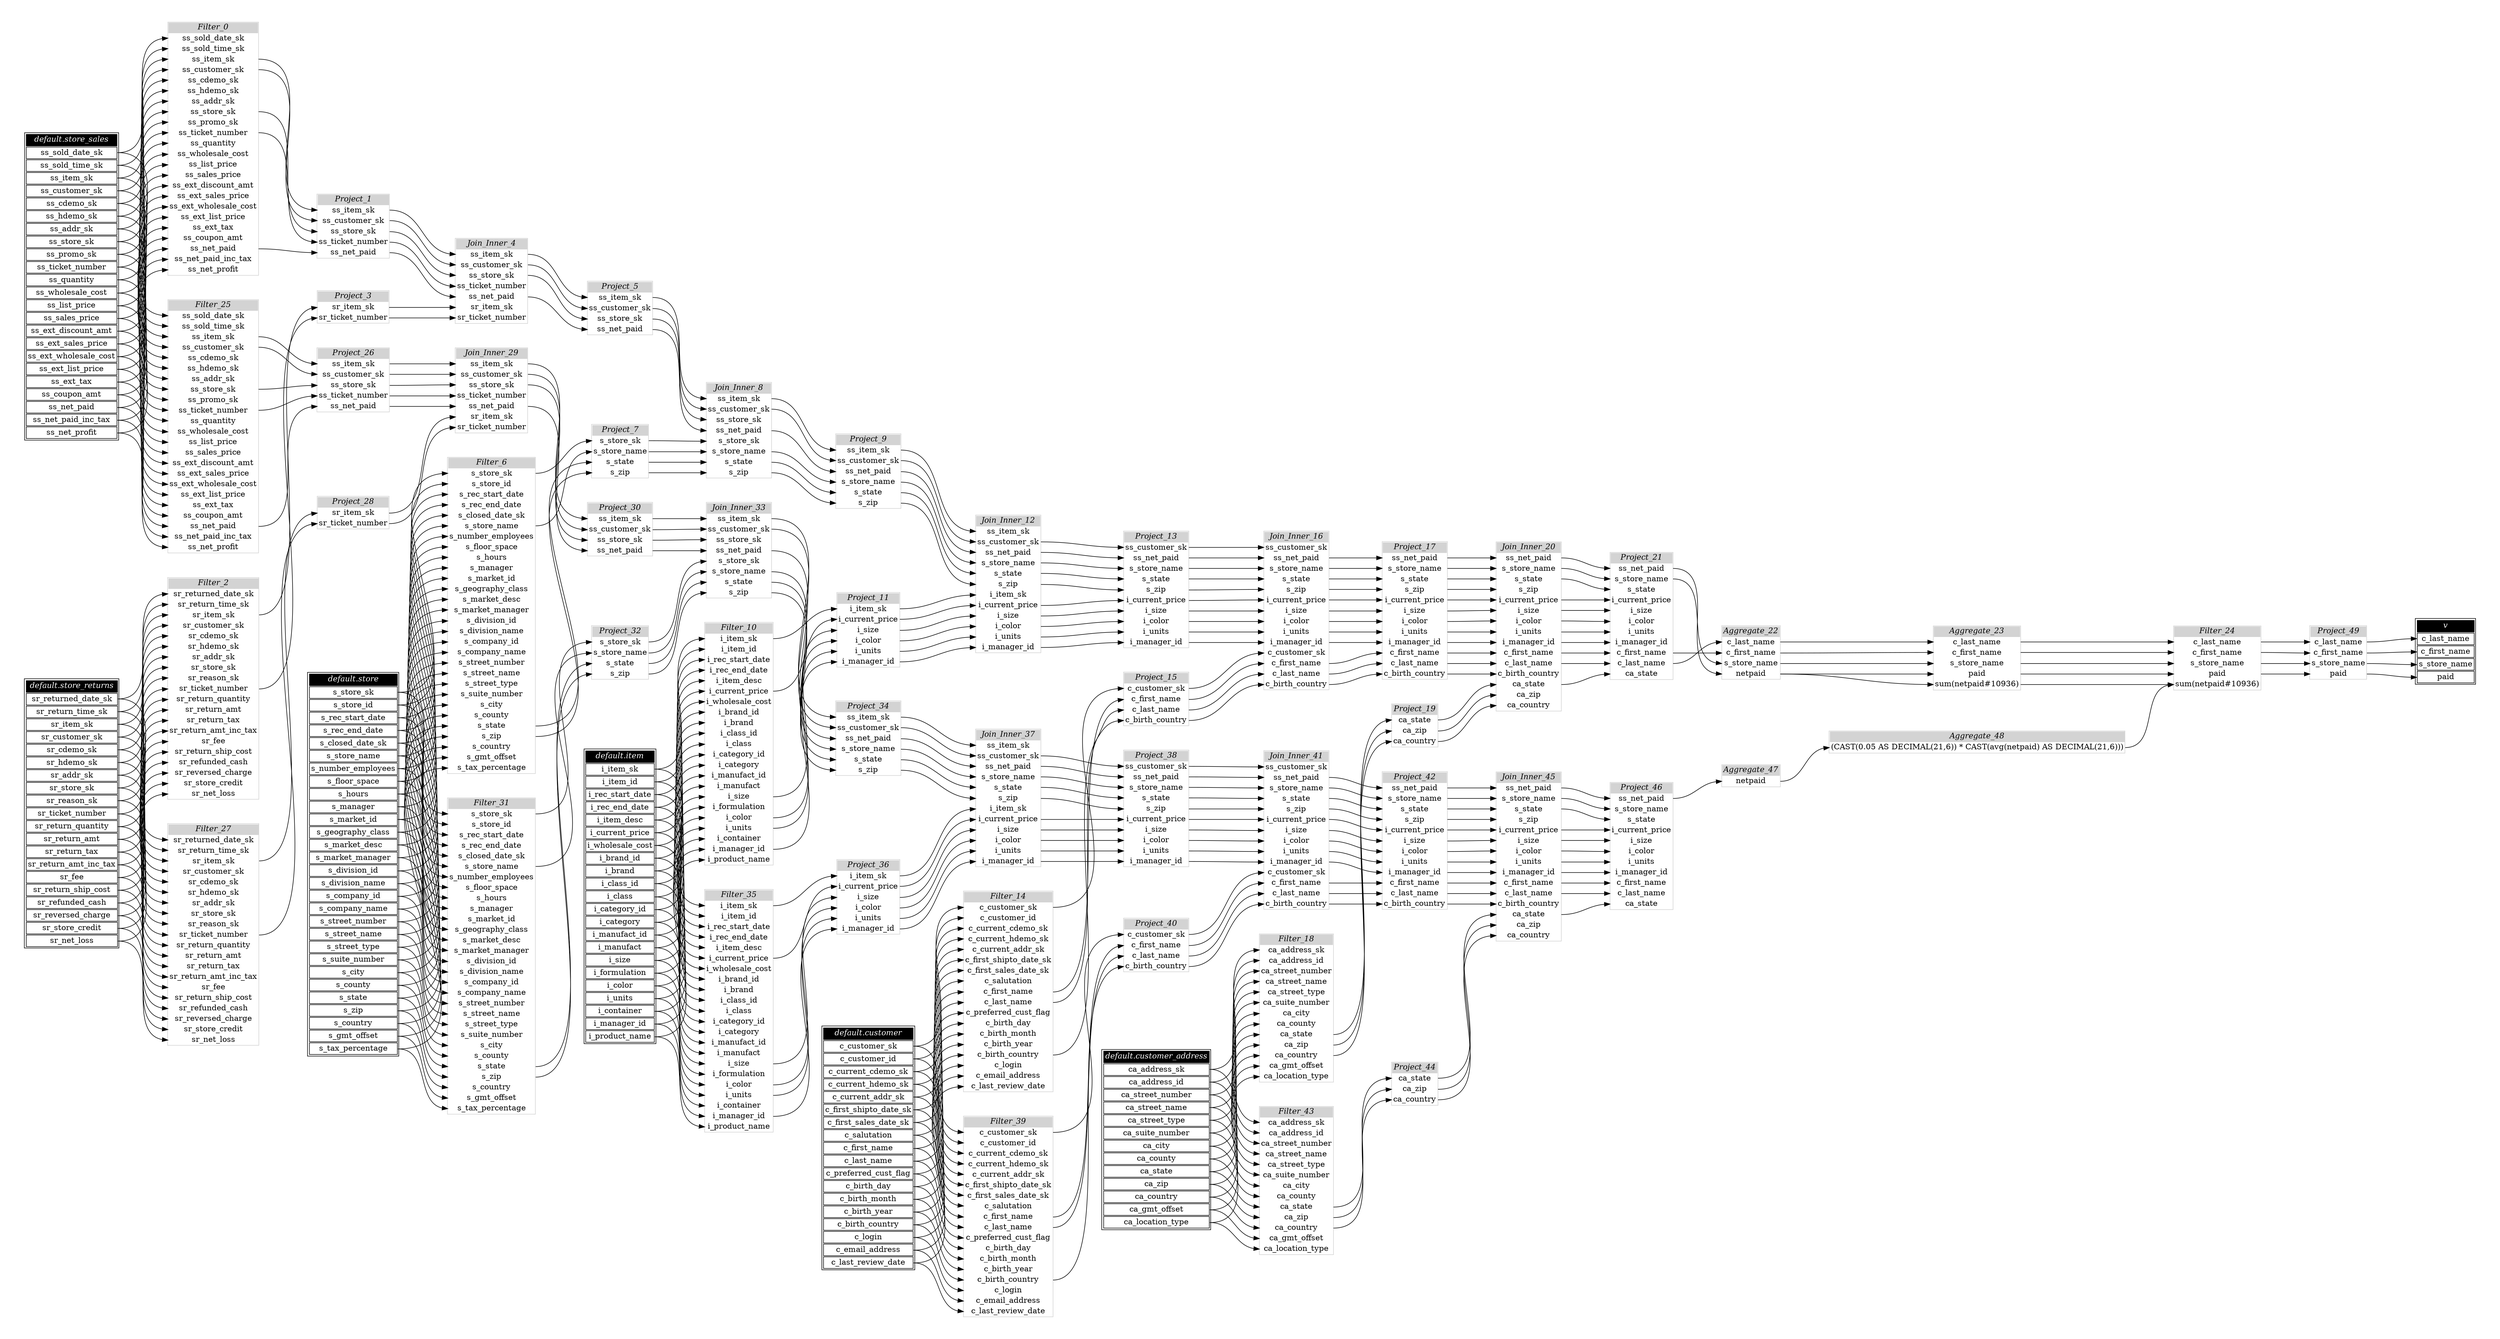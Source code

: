 // Automatically generated by TPCDSFlowTestSuite


digraph {
  graph [pad="0.5" nodesep="0.5" ranksep="1" fontname="Helvetica" rankdir=LR];
  node [shape=plaintext]

  
"Aggregate_22" [label=<
<table color="lightgray" border="1" cellborder="0" cellspacing="0">
  <tr><td bgcolor="lightgray" port="nodeName"><i>Aggregate_22</i></td></tr>
  <tr><td port="0">c_last_name</td></tr>
<tr><td port="1">c_first_name</td></tr>
<tr><td port="2">s_store_name</td></tr>
<tr><td port="3">netpaid</td></tr>
</table>>];
       

"Aggregate_23" [label=<
<table color="lightgray" border="1" cellborder="0" cellspacing="0">
  <tr><td bgcolor="lightgray" port="nodeName"><i>Aggregate_23</i></td></tr>
  <tr><td port="0">c_last_name</td></tr>
<tr><td port="1">c_first_name</td></tr>
<tr><td port="2">s_store_name</td></tr>
<tr><td port="3">paid</td></tr>
<tr><td port="4">sum(netpaid#10936)</td></tr>
</table>>];
       

"Aggregate_47" [label=<
<table color="lightgray" border="1" cellborder="0" cellspacing="0">
  <tr><td bgcolor="lightgray" port="nodeName"><i>Aggregate_47</i></td></tr>
  <tr><td port="0">netpaid</td></tr>
</table>>];
       

"Aggregate_48" [label=<
<table color="lightgray" border="1" cellborder="0" cellspacing="0">
  <tr><td bgcolor="lightgray" port="nodeName"><i>Aggregate_48</i></td></tr>
  <tr><td port="0">(CAST(0.05 AS DECIMAL(21,6)) * CAST(avg(netpaid) AS DECIMAL(21,6)))</td></tr>
</table>>];
       

"Filter_0" [label=<
<table color="lightgray" border="1" cellborder="0" cellspacing="0">
  <tr><td bgcolor="lightgray" port="nodeName"><i>Filter_0</i></td></tr>
  <tr><td port="0">ss_sold_date_sk</td></tr>
<tr><td port="1">ss_sold_time_sk</td></tr>
<tr><td port="2">ss_item_sk</td></tr>
<tr><td port="3">ss_customer_sk</td></tr>
<tr><td port="4">ss_cdemo_sk</td></tr>
<tr><td port="5">ss_hdemo_sk</td></tr>
<tr><td port="6">ss_addr_sk</td></tr>
<tr><td port="7">ss_store_sk</td></tr>
<tr><td port="8">ss_promo_sk</td></tr>
<tr><td port="9">ss_ticket_number</td></tr>
<tr><td port="10">ss_quantity</td></tr>
<tr><td port="11">ss_wholesale_cost</td></tr>
<tr><td port="12">ss_list_price</td></tr>
<tr><td port="13">ss_sales_price</td></tr>
<tr><td port="14">ss_ext_discount_amt</td></tr>
<tr><td port="15">ss_ext_sales_price</td></tr>
<tr><td port="16">ss_ext_wholesale_cost</td></tr>
<tr><td port="17">ss_ext_list_price</td></tr>
<tr><td port="18">ss_ext_tax</td></tr>
<tr><td port="19">ss_coupon_amt</td></tr>
<tr><td port="20">ss_net_paid</td></tr>
<tr><td port="21">ss_net_paid_inc_tax</td></tr>
<tr><td port="22">ss_net_profit</td></tr>
</table>>];
       

"Filter_10" [label=<
<table color="lightgray" border="1" cellborder="0" cellspacing="0">
  <tr><td bgcolor="lightgray" port="nodeName"><i>Filter_10</i></td></tr>
  <tr><td port="0">i_item_sk</td></tr>
<tr><td port="1">i_item_id</td></tr>
<tr><td port="2">i_rec_start_date</td></tr>
<tr><td port="3">i_rec_end_date</td></tr>
<tr><td port="4">i_item_desc</td></tr>
<tr><td port="5">i_current_price</td></tr>
<tr><td port="6">i_wholesale_cost</td></tr>
<tr><td port="7">i_brand_id</td></tr>
<tr><td port="8">i_brand</td></tr>
<tr><td port="9">i_class_id</td></tr>
<tr><td port="10">i_class</td></tr>
<tr><td port="11">i_category_id</td></tr>
<tr><td port="12">i_category</td></tr>
<tr><td port="13">i_manufact_id</td></tr>
<tr><td port="14">i_manufact</td></tr>
<tr><td port="15">i_size</td></tr>
<tr><td port="16">i_formulation</td></tr>
<tr><td port="17">i_color</td></tr>
<tr><td port="18">i_units</td></tr>
<tr><td port="19">i_container</td></tr>
<tr><td port="20">i_manager_id</td></tr>
<tr><td port="21">i_product_name</td></tr>
</table>>];
       

"Filter_14" [label=<
<table color="lightgray" border="1" cellborder="0" cellspacing="0">
  <tr><td bgcolor="lightgray" port="nodeName"><i>Filter_14</i></td></tr>
  <tr><td port="0">c_customer_sk</td></tr>
<tr><td port="1">c_customer_id</td></tr>
<tr><td port="2">c_current_cdemo_sk</td></tr>
<tr><td port="3">c_current_hdemo_sk</td></tr>
<tr><td port="4">c_current_addr_sk</td></tr>
<tr><td port="5">c_first_shipto_date_sk</td></tr>
<tr><td port="6">c_first_sales_date_sk</td></tr>
<tr><td port="7">c_salutation</td></tr>
<tr><td port="8">c_first_name</td></tr>
<tr><td port="9">c_last_name</td></tr>
<tr><td port="10">c_preferred_cust_flag</td></tr>
<tr><td port="11">c_birth_day</td></tr>
<tr><td port="12">c_birth_month</td></tr>
<tr><td port="13">c_birth_year</td></tr>
<tr><td port="14">c_birth_country</td></tr>
<tr><td port="15">c_login</td></tr>
<tr><td port="16">c_email_address</td></tr>
<tr><td port="17">c_last_review_date</td></tr>
</table>>];
       

"Filter_18" [label=<
<table color="lightgray" border="1" cellborder="0" cellspacing="0">
  <tr><td bgcolor="lightgray" port="nodeName"><i>Filter_18</i></td></tr>
  <tr><td port="0">ca_address_sk</td></tr>
<tr><td port="1">ca_address_id</td></tr>
<tr><td port="2">ca_street_number</td></tr>
<tr><td port="3">ca_street_name</td></tr>
<tr><td port="4">ca_street_type</td></tr>
<tr><td port="5">ca_suite_number</td></tr>
<tr><td port="6">ca_city</td></tr>
<tr><td port="7">ca_county</td></tr>
<tr><td port="8">ca_state</td></tr>
<tr><td port="9">ca_zip</td></tr>
<tr><td port="10">ca_country</td></tr>
<tr><td port="11">ca_gmt_offset</td></tr>
<tr><td port="12">ca_location_type</td></tr>
</table>>];
       

"Filter_2" [label=<
<table color="lightgray" border="1" cellborder="0" cellspacing="0">
  <tr><td bgcolor="lightgray" port="nodeName"><i>Filter_2</i></td></tr>
  <tr><td port="0">sr_returned_date_sk</td></tr>
<tr><td port="1">sr_return_time_sk</td></tr>
<tr><td port="2">sr_item_sk</td></tr>
<tr><td port="3">sr_customer_sk</td></tr>
<tr><td port="4">sr_cdemo_sk</td></tr>
<tr><td port="5">sr_hdemo_sk</td></tr>
<tr><td port="6">sr_addr_sk</td></tr>
<tr><td port="7">sr_store_sk</td></tr>
<tr><td port="8">sr_reason_sk</td></tr>
<tr><td port="9">sr_ticket_number</td></tr>
<tr><td port="10">sr_return_quantity</td></tr>
<tr><td port="11">sr_return_amt</td></tr>
<tr><td port="12">sr_return_tax</td></tr>
<tr><td port="13">sr_return_amt_inc_tax</td></tr>
<tr><td port="14">sr_fee</td></tr>
<tr><td port="15">sr_return_ship_cost</td></tr>
<tr><td port="16">sr_refunded_cash</td></tr>
<tr><td port="17">sr_reversed_charge</td></tr>
<tr><td port="18">sr_store_credit</td></tr>
<tr><td port="19">sr_net_loss</td></tr>
</table>>];
       

"Filter_24" [label=<
<table color="lightgray" border="1" cellborder="0" cellspacing="0">
  <tr><td bgcolor="lightgray" port="nodeName"><i>Filter_24</i></td></tr>
  <tr><td port="0">c_last_name</td></tr>
<tr><td port="1">c_first_name</td></tr>
<tr><td port="2">s_store_name</td></tr>
<tr><td port="3">paid</td></tr>
<tr><td port="4">sum(netpaid#10936)</td></tr>
</table>>];
       

"Filter_25" [label=<
<table color="lightgray" border="1" cellborder="0" cellspacing="0">
  <tr><td bgcolor="lightgray" port="nodeName"><i>Filter_25</i></td></tr>
  <tr><td port="0">ss_sold_date_sk</td></tr>
<tr><td port="1">ss_sold_time_sk</td></tr>
<tr><td port="2">ss_item_sk</td></tr>
<tr><td port="3">ss_customer_sk</td></tr>
<tr><td port="4">ss_cdemo_sk</td></tr>
<tr><td port="5">ss_hdemo_sk</td></tr>
<tr><td port="6">ss_addr_sk</td></tr>
<tr><td port="7">ss_store_sk</td></tr>
<tr><td port="8">ss_promo_sk</td></tr>
<tr><td port="9">ss_ticket_number</td></tr>
<tr><td port="10">ss_quantity</td></tr>
<tr><td port="11">ss_wholesale_cost</td></tr>
<tr><td port="12">ss_list_price</td></tr>
<tr><td port="13">ss_sales_price</td></tr>
<tr><td port="14">ss_ext_discount_amt</td></tr>
<tr><td port="15">ss_ext_sales_price</td></tr>
<tr><td port="16">ss_ext_wholesale_cost</td></tr>
<tr><td port="17">ss_ext_list_price</td></tr>
<tr><td port="18">ss_ext_tax</td></tr>
<tr><td port="19">ss_coupon_amt</td></tr>
<tr><td port="20">ss_net_paid</td></tr>
<tr><td port="21">ss_net_paid_inc_tax</td></tr>
<tr><td port="22">ss_net_profit</td></tr>
</table>>];
       

"Filter_27" [label=<
<table color="lightgray" border="1" cellborder="0" cellspacing="0">
  <tr><td bgcolor="lightgray" port="nodeName"><i>Filter_27</i></td></tr>
  <tr><td port="0">sr_returned_date_sk</td></tr>
<tr><td port="1">sr_return_time_sk</td></tr>
<tr><td port="2">sr_item_sk</td></tr>
<tr><td port="3">sr_customer_sk</td></tr>
<tr><td port="4">sr_cdemo_sk</td></tr>
<tr><td port="5">sr_hdemo_sk</td></tr>
<tr><td port="6">sr_addr_sk</td></tr>
<tr><td port="7">sr_store_sk</td></tr>
<tr><td port="8">sr_reason_sk</td></tr>
<tr><td port="9">sr_ticket_number</td></tr>
<tr><td port="10">sr_return_quantity</td></tr>
<tr><td port="11">sr_return_amt</td></tr>
<tr><td port="12">sr_return_tax</td></tr>
<tr><td port="13">sr_return_amt_inc_tax</td></tr>
<tr><td port="14">sr_fee</td></tr>
<tr><td port="15">sr_return_ship_cost</td></tr>
<tr><td port="16">sr_refunded_cash</td></tr>
<tr><td port="17">sr_reversed_charge</td></tr>
<tr><td port="18">sr_store_credit</td></tr>
<tr><td port="19">sr_net_loss</td></tr>
</table>>];
       

"Filter_31" [label=<
<table color="lightgray" border="1" cellborder="0" cellspacing="0">
  <tr><td bgcolor="lightgray" port="nodeName"><i>Filter_31</i></td></tr>
  <tr><td port="0">s_store_sk</td></tr>
<tr><td port="1">s_store_id</td></tr>
<tr><td port="2">s_rec_start_date</td></tr>
<tr><td port="3">s_rec_end_date</td></tr>
<tr><td port="4">s_closed_date_sk</td></tr>
<tr><td port="5">s_store_name</td></tr>
<tr><td port="6">s_number_employees</td></tr>
<tr><td port="7">s_floor_space</td></tr>
<tr><td port="8">s_hours</td></tr>
<tr><td port="9">s_manager</td></tr>
<tr><td port="10">s_market_id</td></tr>
<tr><td port="11">s_geography_class</td></tr>
<tr><td port="12">s_market_desc</td></tr>
<tr><td port="13">s_market_manager</td></tr>
<tr><td port="14">s_division_id</td></tr>
<tr><td port="15">s_division_name</td></tr>
<tr><td port="16">s_company_id</td></tr>
<tr><td port="17">s_company_name</td></tr>
<tr><td port="18">s_street_number</td></tr>
<tr><td port="19">s_street_name</td></tr>
<tr><td port="20">s_street_type</td></tr>
<tr><td port="21">s_suite_number</td></tr>
<tr><td port="22">s_city</td></tr>
<tr><td port="23">s_county</td></tr>
<tr><td port="24">s_state</td></tr>
<tr><td port="25">s_zip</td></tr>
<tr><td port="26">s_country</td></tr>
<tr><td port="27">s_gmt_offset</td></tr>
<tr><td port="28">s_tax_percentage</td></tr>
</table>>];
       

"Filter_35" [label=<
<table color="lightgray" border="1" cellborder="0" cellspacing="0">
  <tr><td bgcolor="lightgray" port="nodeName"><i>Filter_35</i></td></tr>
  <tr><td port="0">i_item_sk</td></tr>
<tr><td port="1">i_item_id</td></tr>
<tr><td port="2">i_rec_start_date</td></tr>
<tr><td port="3">i_rec_end_date</td></tr>
<tr><td port="4">i_item_desc</td></tr>
<tr><td port="5">i_current_price</td></tr>
<tr><td port="6">i_wholesale_cost</td></tr>
<tr><td port="7">i_brand_id</td></tr>
<tr><td port="8">i_brand</td></tr>
<tr><td port="9">i_class_id</td></tr>
<tr><td port="10">i_class</td></tr>
<tr><td port="11">i_category_id</td></tr>
<tr><td port="12">i_category</td></tr>
<tr><td port="13">i_manufact_id</td></tr>
<tr><td port="14">i_manufact</td></tr>
<tr><td port="15">i_size</td></tr>
<tr><td port="16">i_formulation</td></tr>
<tr><td port="17">i_color</td></tr>
<tr><td port="18">i_units</td></tr>
<tr><td port="19">i_container</td></tr>
<tr><td port="20">i_manager_id</td></tr>
<tr><td port="21">i_product_name</td></tr>
</table>>];
       

"Filter_39" [label=<
<table color="lightgray" border="1" cellborder="0" cellspacing="0">
  <tr><td bgcolor="lightgray" port="nodeName"><i>Filter_39</i></td></tr>
  <tr><td port="0">c_customer_sk</td></tr>
<tr><td port="1">c_customer_id</td></tr>
<tr><td port="2">c_current_cdemo_sk</td></tr>
<tr><td port="3">c_current_hdemo_sk</td></tr>
<tr><td port="4">c_current_addr_sk</td></tr>
<tr><td port="5">c_first_shipto_date_sk</td></tr>
<tr><td port="6">c_first_sales_date_sk</td></tr>
<tr><td port="7">c_salutation</td></tr>
<tr><td port="8">c_first_name</td></tr>
<tr><td port="9">c_last_name</td></tr>
<tr><td port="10">c_preferred_cust_flag</td></tr>
<tr><td port="11">c_birth_day</td></tr>
<tr><td port="12">c_birth_month</td></tr>
<tr><td port="13">c_birth_year</td></tr>
<tr><td port="14">c_birth_country</td></tr>
<tr><td port="15">c_login</td></tr>
<tr><td port="16">c_email_address</td></tr>
<tr><td port="17">c_last_review_date</td></tr>
</table>>];
       

"Filter_43" [label=<
<table color="lightgray" border="1" cellborder="0" cellspacing="0">
  <tr><td bgcolor="lightgray" port="nodeName"><i>Filter_43</i></td></tr>
  <tr><td port="0">ca_address_sk</td></tr>
<tr><td port="1">ca_address_id</td></tr>
<tr><td port="2">ca_street_number</td></tr>
<tr><td port="3">ca_street_name</td></tr>
<tr><td port="4">ca_street_type</td></tr>
<tr><td port="5">ca_suite_number</td></tr>
<tr><td port="6">ca_city</td></tr>
<tr><td port="7">ca_county</td></tr>
<tr><td port="8">ca_state</td></tr>
<tr><td port="9">ca_zip</td></tr>
<tr><td port="10">ca_country</td></tr>
<tr><td port="11">ca_gmt_offset</td></tr>
<tr><td port="12">ca_location_type</td></tr>
</table>>];
       

"Filter_6" [label=<
<table color="lightgray" border="1" cellborder="0" cellspacing="0">
  <tr><td bgcolor="lightgray" port="nodeName"><i>Filter_6</i></td></tr>
  <tr><td port="0">s_store_sk</td></tr>
<tr><td port="1">s_store_id</td></tr>
<tr><td port="2">s_rec_start_date</td></tr>
<tr><td port="3">s_rec_end_date</td></tr>
<tr><td port="4">s_closed_date_sk</td></tr>
<tr><td port="5">s_store_name</td></tr>
<tr><td port="6">s_number_employees</td></tr>
<tr><td port="7">s_floor_space</td></tr>
<tr><td port="8">s_hours</td></tr>
<tr><td port="9">s_manager</td></tr>
<tr><td port="10">s_market_id</td></tr>
<tr><td port="11">s_geography_class</td></tr>
<tr><td port="12">s_market_desc</td></tr>
<tr><td port="13">s_market_manager</td></tr>
<tr><td port="14">s_division_id</td></tr>
<tr><td port="15">s_division_name</td></tr>
<tr><td port="16">s_company_id</td></tr>
<tr><td port="17">s_company_name</td></tr>
<tr><td port="18">s_street_number</td></tr>
<tr><td port="19">s_street_name</td></tr>
<tr><td port="20">s_street_type</td></tr>
<tr><td port="21">s_suite_number</td></tr>
<tr><td port="22">s_city</td></tr>
<tr><td port="23">s_county</td></tr>
<tr><td port="24">s_state</td></tr>
<tr><td port="25">s_zip</td></tr>
<tr><td port="26">s_country</td></tr>
<tr><td port="27">s_gmt_offset</td></tr>
<tr><td port="28">s_tax_percentage</td></tr>
</table>>];
       

"Join_Inner_12" [label=<
<table color="lightgray" border="1" cellborder="0" cellspacing="0">
  <tr><td bgcolor="lightgray" port="nodeName"><i>Join_Inner_12</i></td></tr>
  <tr><td port="0">ss_item_sk</td></tr>
<tr><td port="1">ss_customer_sk</td></tr>
<tr><td port="2">ss_net_paid</td></tr>
<tr><td port="3">s_store_name</td></tr>
<tr><td port="4">s_state</td></tr>
<tr><td port="5">s_zip</td></tr>
<tr><td port="6">i_item_sk</td></tr>
<tr><td port="7">i_current_price</td></tr>
<tr><td port="8">i_size</td></tr>
<tr><td port="9">i_color</td></tr>
<tr><td port="10">i_units</td></tr>
<tr><td port="11">i_manager_id</td></tr>
</table>>];
       

"Join_Inner_16" [label=<
<table color="lightgray" border="1" cellborder="0" cellspacing="0">
  <tr><td bgcolor="lightgray" port="nodeName"><i>Join_Inner_16</i></td></tr>
  <tr><td port="0">ss_customer_sk</td></tr>
<tr><td port="1">ss_net_paid</td></tr>
<tr><td port="2">s_store_name</td></tr>
<tr><td port="3">s_state</td></tr>
<tr><td port="4">s_zip</td></tr>
<tr><td port="5">i_current_price</td></tr>
<tr><td port="6">i_size</td></tr>
<tr><td port="7">i_color</td></tr>
<tr><td port="8">i_units</td></tr>
<tr><td port="9">i_manager_id</td></tr>
<tr><td port="10">c_customer_sk</td></tr>
<tr><td port="11">c_first_name</td></tr>
<tr><td port="12">c_last_name</td></tr>
<tr><td port="13">c_birth_country</td></tr>
</table>>];
       

"Join_Inner_20" [label=<
<table color="lightgray" border="1" cellborder="0" cellspacing="0">
  <tr><td bgcolor="lightgray" port="nodeName"><i>Join_Inner_20</i></td></tr>
  <tr><td port="0">ss_net_paid</td></tr>
<tr><td port="1">s_store_name</td></tr>
<tr><td port="2">s_state</td></tr>
<tr><td port="3">s_zip</td></tr>
<tr><td port="4">i_current_price</td></tr>
<tr><td port="5">i_size</td></tr>
<tr><td port="6">i_color</td></tr>
<tr><td port="7">i_units</td></tr>
<tr><td port="8">i_manager_id</td></tr>
<tr><td port="9">c_first_name</td></tr>
<tr><td port="10">c_last_name</td></tr>
<tr><td port="11">c_birth_country</td></tr>
<tr><td port="12">ca_state</td></tr>
<tr><td port="13">ca_zip</td></tr>
<tr><td port="14">ca_country</td></tr>
</table>>];
       

"Join_Inner_29" [label=<
<table color="lightgray" border="1" cellborder="0" cellspacing="0">
  <tr><td bgcolor="lightgray" port="nodeName"><i>Join_Inner_29</i></td></tr>
  <tr><td port="0">ss_item_sk</td></tr>
<tr><td port="1">ss_customer_sk</td></tr>
<tr><td port="2">ss_store_sk</td></tr>
<tr><td port="3">ss_ticket_number</td></tr>
<tr><td port="4">ss_net_paid</td></tr>
<tr><td port="5">sr_item_sk</td></tr>
<tr><td port="6">sr_ticket_number</td></tr>
</table>>];
       

"Join_Inner_33" [label=<
<table color="lightgray" border="1" cellborder="0" cellspacing="0">
  <tr><td bgcolor="lightgray" port="nodeName"><i>Join_Inner_33</i></td></tr>
  <tr><td port="0">ss_item_sk</td></tr>
<tr><td port="1">ss_customer_sk</td></tr>
<tr><td port="2">ss_store_sk</td></tr>
<tr><td port="3">ss_net_paid</td></tr>
<tr><td port="4">s_store_sk</td></tr>
<tr><td port="5">s_store_name</td></tr>
<tr><td port="6">s_state</td></tr>
<tr><td port="7">s_zip</td></tr>
</table>>];
       

"Join_Inner_37" [label=<
<table color="lightgray" border="1" cellborder="0" cellspacing="0">
  <tr><td bgcolor="lightgray" port="nodeName"><i>Join_Inner_37</i></td></tr>
  <tr><td port="0">ss_item_sk</td></tr>
<tr><td port="1">ss_customer_sk</td></tr>
<tr><td port="2">ss_net_paid</td></tr>
<tr><td port="3">s_store_name</td></tr>
<tr><td port="4">s_state</td></tr>
<tr><td port="5">s_zip</td></tr>
<tr><td port="6">i_item_sk</td></tr>
<tr><td port="7">i_current_price</td></tr>
<tr><td port="8">i_size</td></tr>
<tr><td port="9">i_color</td></tr>
<tr><td port="10">i_units</td></tr>
<tr><td port="11">i_manager_id</td></tr>
</table>>];
       

"Join_Inner_4" [label=<
<table color="lightgray" border="1" cellborder="0" cellspacing="0">
  <tr><td bgcolor="lightgray" port="nodeName"><i>Join_Inner_4</i></td></tr>
  <tr><td port="0">ss_item_sk</td></tr>
<tr><td port="1">ss_customer_sk</td></tr>
<tr><td port="2">ss_store_sk</td></tr>
<tr><td port="3">ss_ticket_number</td></tr>
<tr><td port="4">ss_net_paid</td></tr>
<tr><td port="5">sr_item_sk</td></tr>
<tr><td port="6">sr_ticket_number</td></tr>
</table>>];
       

"Join_Inner_41" [label=<
<table color="lightgray" border="1" cellborder="0" cellspacing="0">
  <tr><td bgcolor="lightgray" port="nodeName"><i>Join_Inner_41</i></td></tr>
  <tr><td port="0">ss_customer_sk</td></tr>
<tr><td port="1">ss_net_paid</td></tr>
<tr><td port="2">s_store_name</td></tr>
<tr><td port="3">s_state</td></tr>
<tr><td port="4">s_zip</td></tr>
<tr><td port="5">i_current_price</td></tr>
<tr><td port="6">i_size</td></tr>
<tr><td port="7">i_color</td></tr>
<tr><td port="8">i_units</td></tr>
<tr><td port="9">i_manager_id</td></tr>
<tr><td port="10">c_customer_sk</td></tr>
<tr><td port="11">c_first_name</td></tr>
<tr><td port="12">c_last_name</td></tr>
<tr><td port="13">c_birth_country</td></tr>
</table>>];
       

"Join_Inner_45" [label=<
<table color="lightgray" border="1" cellborder="0" cellspacing="0">
  <tr><td bgcolor="lightgray" port="nodeName"><i>Join_Inner_45</i></td></tr>
  <tr><td port="0">ss_net_paid</td></tr>
<tr><td port="1">s_store_name</td></tr>
<tr><td port="2">s_state</td></tr>
<tr><td port="3">s_zip</td></tr>
<tr><td port="4">i_current_price</td></tr>
<tr><td port="5">i_size</td></tr>
<tr><td port="6">i_color</td></tr>
<tr><td port="7">i_units</td></tr>
<tr><td port="8">i_manager_id</td></tr>
<tr><td port="9">c_first_name</td></tr>
<tr><td port="10">c_last_name</td></tr>
<tr><td port="11">c_birth_country</td></tr>
<tr><td port="12">ca_state</td></tr>
<tr><td port="13">ca_zip</td></tr>
<tr><td port="14">ca_country</td></tr>
</table>>];
       

"Join_Inner_8" [label=<
<table color="lightgray" border="1" cellborder="0" cellspacing="0">
  <tr><td bgcolor="lightgray" port="nodeName"><i>Join_Inner_8</i></td></tr>
  <tr><td port="0">ss_item_sk</td></tr>
<tr><td port="1">ss_customer_sk</td></tr>
<tr><td port="2">ss_store_sk</td></tr>
<tr><td port="3">ss_net_paid</td></tr>
<tr><td port="4">s_store_sk</td></tr>
<tr><td port="5">s_store_name</td></tr>
<tr><td port="6">s_state</td></tr>
<tr><td port="7">s_zip</td></tr>
</table>>];
       

"Project_1" [label=<
<table color="lightgray" border="1" cellborder="0" cellspacing="0">
  <tr><td bgcolor="lightgray" port="nodeName"><i>Project_1</i></td></tr>
  <tr><td port="0">ss_item_sk</td></tr>
<tr><td port="1">ss_customer_sk</td></tr>
<tr><td port="2">ss_store_sk</td></tr>
<tr><td port="3">ss_ticket_number</td></tr>
<tr><td port="4">ss_net_paid</td></tr>
</table>>];
       

"Project_11" [label=<
<table color="lightgray" border="1" cellborder="0" cellspacing="0">
  <tr><td bgcolor="lightgray" port="nodeName"><i>Project_11</i></td></tr>
  <tr><td port="0">i_item_sk</td></tr>
<tr><td port="1">i_current_price</td></tr>
<tr><td port="2">i_size</td></tr>
<tr><td port="3">i_color</td></tr>
<tr><td port="4">i_units</td></tr>
<tr><td port="5">i_manager_id</td></tr>
</table>>];
       

"Project_13" [label=<
<table color="lightgray" border="1" cellborder="0" cellspacing="0">
  <tr><td bgcolor="lightgray" port="nodeName"><i>Project_13</i></td></tr>
  <tr><td port="0">ss_customer_sk</td></tr>
<tr><td port="1">ss_net_paid</td></tr>
<tr><td port="2">s_store_name</td></tr>
<tr><td port="3">s_state</td></tr>
<tr><td port="4">s_zip</td></tr>
<tr><td port="5">i_current_price</td></tr>
<tr><td port="6">i_size</td></tr>
<tr><td port="7">i_color</td></tr>
<tr><td port="8">i_units</td></tr>
<tr><td port="9">i_manager_id</td></tr>
</table>>];
       

"Project_15" [label=<
<table color="lightgray" border="1" cellborder="0" cellspacing="0">
  <tr><td bgcolor="lightgray" port="nodeName"><i>Project_15</i></td></tr>
  <tr><td port="0">c_customer_sk</td></tr>
<tr><td port="1">c_first_name</td></tr>
<tr><td port="2">c_last_name</td></tr>
<tr><td port="3">c_birth_country</td></tr>
</table>>];
       

"Project_17" [label=<
<table color="lightgray" border="1" cellborder="0" cellspacing="0">
  <tr><td bgcolor="lightgray" port="nodeName"><i>Project_17</i></td></tr>
  <tr><td port="0">ss_net_paid</td></tr>
<tr><td port="1">s_store_name</td></tr>
<tr><td port="2">s_state</td></tr>
<tr><td port="3">s_zip</td></tr>
<tr><td port="4">i_current_price</td></tr>
<tr><td port="5">i_size</td></tr>
<tr><td port="6">i_color</td></tr>
<tr><td port="7">i_units</td></tr>
<tr><td port="8">i_manager_id</td></tr>
<tr><td port="9">c_first_name</td></tr>
<tr><td port="10">c_last_name</td></tr>
<tr><td port="11">c_birth_country</td></tr>
</table>>];
       

"Project_19" [label=<
<table color="lightgray" border="1" cellborder="0" cellspacing="0">
  <tr><td bgcolor="lightgray" port="nodeName"><i>Project_19</i></td></tr>
  <tr><td port="0">ca_state</td></tr>
<tr><td port="1">ca_zip</td></tr>
<tr><td port="2">ca_country</td></tr>
</table>>];
       

"Project_21" [label=<
<table color="lightgray" border="1" cellborder="0" cellspacing="0">
  <tr><td bgcolor="lightgray" port="nodeName"><i>Project_21</i></td></tr>
  <tr><td port="0">ss_net_paid</td></tr>
<tr><td port="1">s_store_name</td></tr>
<tr><td port="2">s_state</td></tr>
<tr><td port="3">i_current_price</td></tr>
<tr><td port="4">i_size</td></tr>
<tr><td port="5">i_color</td></tr>
<tr><td port="6">i_units</td></tr>
<tr><td port="7">i_manager_id</td></tr>
<tr><td port="8">c_first_name</td></tr>
<tr><td port="9">c_last_name</td></tr>
<tr><td port="10">ca_state</td></tr>
</table>>];
       

"Project_26" [label=<
<table color="lightgray" border="1" cellborder="0" cellspacing="0">
  <tr><td bgcolor="lightgray" port="nodeName"><i>Project_26</i></td></tr>
  <tr><td port="0">ss_item_sk</td></tr>
<tr><td port="1">ss_customer_sk</td></tr>
<tr><td port="2">ss_store_sk</td></tr>
<tr><td port="3">ss_ticket_number</td></tr>
<tr><td port="4">ss_net_paid</td></tr>
</table>>];
       

"Project_28" [label=<
<table color="lightgray" border="1" cellborder="0" cellspacing="0">
  <tr><td bgcolor="lightgray" port="nodeName"><i>Project_28</i></td></tr>
  <tr><td port="0">sr_item_sk</td></tr>
<tr><td port="1">sr_ticket_number</td></tr>
</table>>];
       

"Project_3" [label=<
<table color="lightgray" border="1" cellborder="0" cellspacing="0">
  <tr><td bgcolor="lightgray" port="nodeName"><i>Project_3</i></td></tr>
  <tr><td port="0">sr_item_sk</td></tr>
<tr><td port="1">sr_ticket_number</td></tr>
</table>>];
       

"Project_30" [label=<
<table color="lightgray" border="1" cellborder="0" cellspacing="0">
  <tr><td bgcolor="lightgray" port="nodeName"><i>Project_30</i></td></tr>
  <tr><td port="0">ss_item_sk</td></tr>
<tr><td port="1">ss_customer_sk</td></tr>
<tr><td port="2">ss_store_sk</td></tr>
<tr><td port="3">ss_net_paid</td></tr>
</table>>];
       

"Project_32" [label=<
<table color="lightgray" border="1" cellborder="0" cellspacing="0">
  <tr><td bgcolor="lightgray" port="nodeName"><i>Project_32</i></td></tr>
  <tr><td port="0">s_store_sk</td></tr>
<tr><td port="1">s_store_name</td></tr>
<tr><td port="2">s_state</td></tr>
<tr><td port="3">s_zip</td></tr>
</table>>];
       

"Project_34" [label=<
<table color="lightgray" border="1" cellborder="0" cellspacing="0">
  <tr><td bgcolor="lightgray" port="nodeName"><i>Project_34</i></td></tr>
  <tr><td port="0">ss_item_sk</td></tr>
<tr><td port="1">ss_customer_sk</td></tr>
<tr><td port="2">ss_net_paid</td></tr>
<tr><td port="3">s_store_name</td></tr>
<tr><td port="4">s_state</td></tr>
<tr><td port="5">s_zip</td></tr>
</table>>];
       

"Project_36" [label=<
<table color="lightgray" border="1" cellborder="0" cellspacing="0">
  <tr><td bgcolor="lightgray" port="nodeName"><i>Project_36</i></td></tr>
  <tr><td port="0">i_item_sk</td></tr>
<tr><td port="1">i_current_price</td></tr>
<tr><td port="2">i_size</td></tr>
<tr><td port="3">i_color</td></tr>
<tr><td port="4">i_units</td></tr>
<tr><td port="5">i_manager_id</td></tr>
</table>>];
       

"Project_38" [label=<
<table color="lightgray" border="1" cellborder="0" cellspacing="0">
  <tr><td bgcolor="lightgray" port="nodeName"><i>Project_38</i></td></tr>
  <tr><td port="0">ss_customer_sk</td></tr>
<tr><td port="1">ss_net_paid</td></tr>
<tr><td port="2">s_store_name</td></tr>
<tr><td port="3">s_state</td></tr>
<tr><td port="4">s_zip</td></tr>
<tr><td port="5">i_current_price</td></tr>
<tr><td port="6">i_size</td></tr>
<tr><td port="7">i_color</td></tr>
<tr><td port="8">i_units</td></tr>
<tr><td port="9">i_manager_id</td></tr>
</table>>];
       

"Project_40" [label=<
<table color="lightgray" border="1" cellborder="0" cellspacing="0">
  <tr><td bgcolor="lightgray" port="nodeName"><i>Project_40</i></td></tr>
  <tr><td port="0">c_customer_sk</td></tr>
<tr><td port="1">c_first_name</td></tr>
<tr><td port="2">c_last_name</td></tr>
<tr><td port="3">c_birth_country</td></tr>
</table>>];
       

"Project_42" [label=<
<table color="lightgray" border="1" cellborder="0" cellspacing="0">
  <tr><td bgcolor="lightgray" port="nodeName"><i>Project_42</i></td></tr>
  <tr><td port="0">ss_net_paid</td></tr>
<tr><td port="1">s_store_name</td></tr>
<tr><td port="2">s_state</td></tr>
<tr><td port="3">s_zip</td></tr>
<tr><td port="4">i_current_price</td></tr>
<tr><td port="5">i_size</td></tr>
<tr><td port="6">i_color</td></tr>
<tr><td port="7">i_units</td></tr>
<tr><td port="8">i_manager_id</td></tr>
<tr><td port="9">c_first_name</td></tr>
<tr><td port="10">c_last_name</td></tr>
<tr><td port="11">c_birth_country</td></tr>
</table>>];
       

"Project_44" [label=<
<table color="lightgray" border="1" cellborder="0" cellspacing="0">
  <tr><td bgcolor="lightgray" port="nodeName"><i>Project_44</i></td></tr>
  <tr><td port="0">ca_state</td></tr>
<tr><td port="1">ca_zip</td></tr>
<tr><td port="2">ca_country</td></tr>
</table>>];
       

"Project_46" [label=<
<table color="lightgray" border="1" cellborder="0" cellspacing="0">
  <tr><td bgcolor="lightgray" port="nodeName"><i>Project_46</i></td></tr>
  <tr><td port="0">ss_net_paid</td></tr>
<tr><td port="1">s_store_name</td></tr>
<tr><td port="2">s_state</td></tr>
<tr><td port="3">i_current_price</td></tr>
<tr><td port="4">i_size</td></tr>
<tr><td port="5">i_color</td></tr>
<tr><td port="6">i_units</td></tr>
<tr><td port="7">i_manager_id</td></tr>
<tr><td port="8">c_first_name</td></tr>
<tr><td port="9">c_last_name</td></tr>
<tr><td port="10">ca_state</td></tr>
</table>>];
       

"Project_49" [label=<
<table color="lightgray" border="1" cellborder="0" cellspacing="0">
  <tr><td bgcolor="lightgray" port="nodeName"><i>Project_49</i></td></tr>
  <tr><td port="0">c_last_name</td></tr>
<tr><td port="1">c_first_name</td></tr>
<tr><td port="2">s_store_name</td></tr>
<tr><td port="3">paid</td></tr>
</table>>];
       

"Project_5" [label=<
<table color="lightgray" border="1" cellborder="0" cellspacing="0">
  <tr><td bgcolor="lightgray" port="nodeName"><i>Project_5</i></td></tr>
  <tr><td port="0">ss_item_sk</td></tr>
<tr><td port="1">ss_customer_sk</td></tr>
<tr><td port="2">ss_store_sk</td></tr>
<tr><td port="3">ss_net_paid</td></tr>
</table>>];
       

"Project_7" [label=<
<table color="lightgray" border="1" cellborder="0" cellspacing="0">
  <tr><td bgcolor="lightgray" port="nodeName"><i>Project_7</i></td></tr>
  <tr><td port="0">s_store_sk</td></tr>
<tr><td port="1">s_store_name</td></tr>
<tr><td port="2">s_state</td></tr>
<tr><td port="3">s_zip</td></tr>
</table>>];
       

"Project_9" [label=<
<table color="lightgray" border="1" cellborder="0" cellspacing="0">
  <tr><td bgcolor="lightgray" port="nodeName"><i>Project_9</i></td></tr>
  <tr><td port="0">ss_item_sk</td></tr>
<tr><td port="1">ss_customer_sk</td></tr>
<tr><td port="2">ss_net_paid</td></tr>
<tr><td port="3">s_store_name</td></tr>
<tr><td port="4">s_state</td></tr>
<tr><td port="5">s_zip</td></tr>
</table>>];
       

"default.customer" [color="black" label=<
<table>
  <tr><td bgcolor="black" port="nodeName"><i><font color="white">default.customer</font></i></td></tr>
  <tr><td port="0">c_customer_sk</td></tr>
<tr><td port="1">c_customer_id</td></tr>
<tr><td port="2">c_current_cdemo_sk</td></tr>
<tr><td port="3">c_current_hdemo_sk</td></tr>
<tr><td port="4">c_current_addr_sk</td></tr>
<tr><td port="5">c_first_shipto_date_sk</td></tr>
<tr><td port="6">c_first_sales_date_sk</td></tr>
<tr><td port="7">c_salutation</td></tr>
<tr><td port="8">c_first_name</td></tr>
<tr><td port="9">c_last_name</td></tr>
<tr><td port="10">c_preferred_cust_flag</td></tr>
<tr><td port="11">c_birth_day</td></tr>
<tr><td port="12">c_birth_month</td></tr>
<tr><td port="13">c_birth_year</td></tr>
<tr><td port="14">c_birth_country</td></tr>
<tr><td port="15">c_login</td></tr>
<tr><td port="16">c_email_address</td></tr>
<tr><td port="17">c_last_review_date</td></tr>
</table>>];
       

"default.customer_address" [color="black" label=<
<table>
  <tr><td bgcolor="black" port="nodeName"><i><font color="white">default.customer_address</font></i></td></tr>
  <tr><td port="0">ca_address_sk</td></tr>
<tr><td port="1">ca_address_id</td></tr>
<tr><td port="2">ca_street_number</td></tr>
<tr><td port="3">ca_street_name</td></tr>
<tr><td port="4">ca_street_type</td></tr>
<tr><td port="5">ca_suite_number</td></tr>
<tr><td port="6">ca_city</td></tr>
<tr><td port="7">ca_county</td></tr>
<tr><td port="8">ca_state</td></tr>
<tr><td port="9">ca_zip</td></tr>
<tr><td port="10">ca_country</td></tr>
<tr><td port="11">ca_gmt_offset</td></tr>
<tr><td port="12">ca_location_type</td></tr>
</table>>];
       

"default.item" [color="black" label=<
<table>
  <tr><td bgcolor="black" port="nodeName"><i><font color="white">default.item</font></i></td></tr>
  <tr><td port="0">i_item_sk</td></tr>
<tr><td port="1">i_item_id</td></tr>
<tr><td port="2">i_rec_start_date</td></tr>
<tr><td port="3">i_rec_end_date</td></tr>
<tr><td port="4">i_item_desc</td></tr>
<tr><td port="5">i_current_price</td></tr>
<tr><td port="6">i_wholesale_cost</td></tr>
<tr><td port="7">i_brand_id</td></tr>
<tr><td port="8">i_brand</td></tr>
<tr><td port="9">i_class_id</td></tr>
<tr><td port="10">i_class</td></tr>
<tr><td port="11">i_category_id</td></tr>
<tr><td port="12">i_category</td></tr>
<tr><td port="13">i_manufact_id</td></tr>
<tr><td port="14">i_manufact</td></tr>
<tr><td port="15">i_size</td></tr>
<tr><td port="16">i_formulation</td></tr>
<tr><td port="17">i_color</td></tr>
<tr><td port="18">i_units</td></tr>
<tr><td port="19">i_container</td></tr>
<tr><td port="20">i_manager_id</td></tr>
<tr><td port="21">i_product_name</td></tr>
</table>>];
       

"default.store" [color="black" label=<
<table>
  <tr><td bgcolor="black" port="nodeName"><i><font color="white">default.store</font></i></td></tr>
  <tr><td port="0">s_store_sk</td></tr>
<tr><td port="1">s_store_id</td></tr>
<tr><td port="2">s_rec_start_date</td></tr>
<tr><td port="3">s_rec_end_date</td></tr>
<tr><td port="4">s_closed_date_sk</td></tr>
<tr><td port="5">s_store_name</td></tr>
<tr><td port="6">s_number_employees</td></tr>
<tr><td port="7">s_floor_space</td></tr>
<tr><td port="8">s_hours</td></tr>
<tr><td port="9">s_manager</td></tr>
<tr><td port="10">s_market_id</td></tr>
<tr><td port="11">s_geography_class</td></tr>
<tr><td port="12">s_market_desc</td></tr>
<tr><td port="13">s_market_manager</td></tr>
<tr><td port="14">s_division_id</td></tr>
<tr><td port="15">s_division_name</td></tr>
<tr><td port="16">s_company_id</td></tr>
<tr><td port="17">s_company_name</td></tr>
<tr><td port="18">s_street_number</td></tr>
<tr><td port="19">s_street_name</td></tr>
<tr><td port="20">s_street_type</td></tr>
<tr><td port="21">s_suite_number</td></tr>
<tr><td port="22">s_city</td></tr>
<tr><td port="23">s_county</td></tr>
<tr><td port="24">s_state</td></tr>
<tr><td port="25">s_zip</td></tr>
<tr><td port="26">s_country</td></tr>
<tr><td port="27">s_gmt_offset</td></tr>
<tr><td port="28">s_tax_percentage</td></tr>
</table>>];
       

"default.store_returns" [color="black" label=<
<table>
  <tr><td bgcolor="black" port="nodeName"><i><font color="white">default.store_returns</font></i></td></tr>
  <tr><td port="0">sr_returned_date_sk</td></tr>
<tr><td port="1">sr_return_time_sk</td></tr>
<tr><td port="2">sr_item_sk</td></tr>
<tr><td port="3">sr_customer_sk</td></tr>
<tr><td port="4">sr_cdemo_sk</td></tr>
<tr><td port="5">sr_hdemo_sk</td></tr>
<tr><td port="6">sr_addr_sk</td></tr>
<tr><td port="7">sr_store_sk</td></tr>
<tr><td port="8">sr_reason_sk</td></tr>
<tr><td port="9">sr_ticket_number</td></tr>
<tr><td port="10">sr_return_quantity</td></tr>
<tr><td port="11">sr_return_amt</td></tr>
<tr><td port="12">sr_return_tax</td></tr>
<tr><td port="13">sr_return_amt_inc_tax</td></tr>
<tr><td port="14">sr_fee</td></tr>
<tr><td port="15">sr_return_ship_cost</td></tr>
<tr><td port="16">sr_refunded_cash</td></tr>
<tr><td port="17">sr_reversed_charge</td></tr>
<tr><td port="18">sr_store_credit</td></tr>
<tr><td port="19">sr_net_loss</td></tr>
</table>>];
       

"default.store_sales" [color="black" label=<
<table>
  <tr><td bgcolor="black" port="nodeName"><i><font color="white">default.store_sales</font></i></td></tr>
  <tr><td port="0">ss_sold_date_sk</td></tr>
<tr><td port="1">ss_sold_time_sk</td></tr>
<tr><td port="2">ss_item_sk</td></tr>
<tr><td port="3">ss_customer_sk</td></tr>
<tr><td port="4">ss_cdemo_sk</td></tr>
<tr><td port="5">ss_hdemo_sk</td></tr>
<tr><td port="6">ss_addr_sk</td></tr>
<tr><td port="7">ss_store_sk</td></tr>
<tr><td port="8">ss_promo_sk</td></tr>
<tr><td port="9">ss_ticket_number</td></tr>
<tr><td port="10">ss_quantity</td></tr>
<tr><td port="11">ss_wholesale_cost</td></tr>
<tr><td port="12">ss_list_price</td></tr>
<tr><td port="13">ss_sales_price</td></tr>
<tr><td port="14">ss_ext_discount_amt</td></tr>
<tr><td port="15">ss_ext_sales_price</td></tr>
<tr><td port="16">ss_ext_wholesale_cost</td></tr>
<tr><td port="17">ss_ext_list_price</td></tr>
<tr><td port="18">ss_ext_tax</td></tr>
<tr><td port="19">ss_coupon_amt</td></tr>
<tr><td port="20">ss_net_paid</td></tr>
<tr><td port="21">ss_net_paid_inc_tax</td></tr>
<tr><td port="22">ss_net_profit</td></tr>
</table>>];
       

"v" [color="black" label=<
<table>
  <tr><td bgcolor="black" port="nodeName"><i><font color="white">v</font></i></td></tr>
  <tr><td port="0">c_last_name</td></tr>
<tr><td port="1">c_first_name</td></tr>
<tr><td port="2">s_store_name</td></tr>
<tr><td port="3">paid</td></tr>
</table>>];
       
  "Aggregate_22":0 -> "Aggregate_23":0;
"Aggregate_22":1 -> "Aggregate_23":1;
"Aggregate_22":2 -> "Aggregate_23":2;
"Aggregate_22":3 -> "Aggregate_23":3;
"Aggregate_22":3 -> "Aggregate_23":4;
"Aggregate_23":0 -> "Filter_24":0;
"Aggregate_23":1 -> "Filter_24":1;
"Aggregate_23":2 -> "Filter_24":2;
"Aggregate_23":3 -> "Filter_24":3;
"Aggregate_23":4 -> "Filter_24":4;
"Aggregate_47":0 -> "Aggregate_48":0;
"Aggregate_48":0 -> "Filter_24":4
"Filter_0":2 -> "Project_1":0;
"Filter_0":20 -> "Project_1":4;
"Filter_0":3 -> "Project_1":1;
"Filter_0":7 -> "Project_1":2;
"Filter_0":9 -> "Project_1":3;
"Filter_10":0 -> "Project_11":0;
"Filter_10":15 -> "Project_11":2;
"Filter_10":17 -> "Project_11":3;
"Filter_10":18 -> "Project_11":4;
"Filter_10":20 -> "Project_11":5;
"Filter_10":5 -> "Project_11":1;
"Filter_14":0 -> "Project_15":0;
"Filter_14":14 -> "Project_15":3;
"Filter_14":8 -> "Project_15":1;
"Filter_14":9 -> "Project_15":2;
"Filter_18":10 -> "Project_19":2;
"Filter_18":8 -> "Project_19":0;
"Filter_18":9 -> "Project_19":1;
"Filter_2":2 -> "Project_3":0;
"Filter_2":9 -> "Project_3":1;
"Filter_24":0 -> "Project_49":0;
"Filter_24":1 -> "Project_49":1;
"Filter_24":2 -> "Project_49":2;
"Filter_24":3 -> "Project_49":3;
"Filter_25":2 -> "Project_26":0;
"Filter_25":20 -> "Project_26":4;
"Filter_25":3 -> "Project_26":1;
"Filter_25":7 -> "Project_26":2;
"Filter_25":9 -> "Project_26":3;
"Filter_27":2 -> "Project_28":0;
"Filter_27":9 -> "Project_28":1;
"Filter_31":0 -> "Project_32":0;
"Filter_31":24 -> "Project_32":2;
"Filter_31":25 -> "Project_32":3;
"Filter_31":5 -> "Project_32":1;
"Filter_35":0 -> "Project_36":0;
"Filter_35":15 -> "Project_36":2;
"Filter_35":17 -> "Project_36":3;
"Filter_35":18 -> "Project_36":4;
"Filter_35":20 -> "Project_36":5;
"Filter_35":5 -> "Project_36":1;
"Filter_39":0 -> "Project_40":0;
"Filter_39":14 -> "Project_40":3;
"Filter_39":8 -> "Project_40":1;
"Filter_39":9 -> "Project_40":2;
"Filter_43":10 -> "Project_44":2;
"Filter_43":8 -> "Project_44":0;
"Filter_43":9 -> "Project_44":1;
"Filter_6":0 -> "Project_7":0;
"Filter_6":24 -> "Project_7":2;
"Filter_6":25 -> "Project_7":3;
"Filter_6":5 -> "Project_7":1;
"Join_Inner_12":1 -> "Project_13":0;
"Join_Inner_12":10 -> "Project_13":8;
"Join_Inner_12":11 -> "Project_13":9;
"Join_Inner_12":2 -> "Project_13":1;
"Join_Inner_12":3 -> "Project_13":2;
"Join_Inner_12":4 -> "Project_13":3;
"Join_Inner_12":5 -> "Project_13":4;
"Join_Inner_12":7 -> "Project_13":5;
"Join_Inner_12":8 -> "Project_13":6;
"Join_Inner_12":9 -> "Project_13":7;
"Join_Inner_16":1 -> "Project_17":0;
"Join_Inner_16":11 -> "Project_17":9;
"Join_Inner_16":12 -> "Project_17":10;
"Join_Inner_16":13 -> "Project_17":11;
"Join_Inner_16":2 -> "Project_17":1;
"Join_Inner_16":3 -> "Project_17":2;
"Join_Inner_16":4 -> "Project_17":3;
"Join_Inner_16":5 -> "Project_17":4;
"Join_Inner_16":6 -> "Project_17":5;
"Join_Inner_16":7 -> "Project_17":6;
"Join_Inner_16":8 -> "Project_17":7;
"Join_Inner_16":9 -> "Project_17":8;
"Join_Inner_20":0 -> "Project_21":0;
"Join_Inner_20":1 -> "Project_21":1;
"Join_Inner_20":10 -> "Project_21":9;
"Join_Inner_20":12 -> "Project_21":10;
"Join_Inner_20":2 -> "Project_21":2;
"Join_Inner_20":4 -> "Project_21":3;
"Join_Inner_20":5 -> "Project_21":4;
"Join_Inner_20":6 -> "Project_21":5;
"Join_Inner_20":7 -> "Project_21":6;
"Join_Inner_20":8 -> "Project_21":7;
"Join_Inner_20":9 -> "Project_21":8;
"Join_Inner_29":0 -> "Project_30":0;
"Join_Inner_29":1 -> "Project_30":1;
"Join_Inner_29":2 -> "Project_30":2;
"Join_Inner_29":4 -> "Project_30":3;
"Join_Inner_33":0 -> "Project_34":0;
"Join_Inner_33":1 -> "Project_34":1;
"Join_Inner_33":3 -> "Project_34":2;
"Join_Inner_33":5 -> "Project_34":3;
"Join_Inner_33":6 -> "Project_34":4;
"Join_Inner_33":7 -> "Project_34":5;
"Join_Inner_37":1 -> "Project_38":0;
"Join_Inner_37":10 -> "Project_38":8;
"Join_Inner_37":11 -> "Project_38":9;
"Join_Inner_37":2 -> "Project_38":1;
"Join_Inner_37":3 -> "Project_38":2;
"Join_Inner_37":4 -> "Project_38":3;
"Join_Inner_37":5 -> "Project_38":4;
"Join_Inner_37":7 -> "Project_38":5;
"Join_Inner_37":8 -> "Project_38":6;
"Join_Inner_37":9 -> "Project_38":7;
"Join_Inner_4":0 -> "Project_5":0;
"Join_Inner_4":1 -> "Project_5":1;
"Join_Inner_4":2 -> "Project_5":2;
"Join_Inner_4":4 -> "Project_5":3;
"Join_Inner_41":1 -> "Project_42":0;
"Join_Inner_41":11 -> "Project_42":9;
"Join_Inner_41":12 -> "Project_42":10;
"Join_Inner_41":13 -> "Project_42":11;
"Join_Inner_41":2 -> "Project_42":1;
"Join_Inner_41":3 -> "Project_42":2;
"Join_Inner_41":4 -> "Project_42":3;
"Join_Inner_41":5 -> "Project_42":4;
"Join_Inner_41":6 -> "Project_42":5;
"Join_Inner_41":7 -> "Project_42":6;
"Join_Inner_41":8 -> "Project_42":7;
"Join_Inner_41":9 -> "Project_42":8;
"Join_Inner_45":0 -> "Project_46":0;
"Join_Inner_45":1 -> "Project_46":1;
"Join_Inner_45":10 -> "Project_46":9;
"Join_Inner_45":12 -> "Project_46":10;
"Join_Inner_45":2 -> "Project_46":2;
"Join_Inner_45":4 -> "Project_46":3;
"Join_Inner_45":5 -> "Project_46":4;
"Join_Inner_45":6 -> "Project_46":5;
"Join_Inner_45":7 -> "Project_46":6;
"Join_Inner_45":8 -> "Project_46":7;
"Join_Inner_45":9 -> "Project_46":8;
"Join_Inner_8":0 -> "Project_9":0;
"Join_Inner_8":1 -> "Project_9":1;
"Join_Inner_8":3 -> "Project_9":2;
"Join_Inner_8":5 -> "Project_9":3;
"Join_Inner_8":6 -> "Project_9":4;
"Join_Inner_8":7 -> "Project_9":5;
"Project_1":0 -> "Join_Inner_4":0;
"Project_1":1 -> "Join_Inner_4":1;
"Project_1":2 -> "Join_Inner_4":2;
"Project_1":3 -> "Join_Inner_4":3;
"Project_1":4 -> "Join_Inner_4":4;
"Project_11":0 -> "Join_Inner_12":6;
"Project_11":1 -> "Join_Inner_12":7;
"Project_11":2 -> "Join_Inner_12":8;
"Project_11":3 -> "Join_Inner_12":9;
"Project_11":4 -> "Join_Inner_12":10;
"Project_11":5 -> "Join_Inner_12":11;
"Project_13":0 -> "Join_Inner_16":0;
"Project_13":1 -> "Join_Inner_16":1;
"Project_13":2 -> "Join_Inner_16":2;
"Project_13":3 -> "Join_Inner_16":3;
"Project_13":4 -> "Join_Inner_16":4;
"Project_13":5 -> "Join_Inner_16":5;
"Project_13":6 -> "Join_Inner_16":6;
"Project_13":7 -> "Join_Inner_16":7;
"Project_13":8 -> "Join_Inner_16":8;
"Project_13":9 -> "Join_Inner_16":9;
"Project_15":0 -> "Join_Inner_16":10;
"Project_15":1 -> "Join_Inner_16":11;
"Project_15":2 -> "Join_Inner_16":12;
"Project_15":3 -> "Join_Inner_16":13;
"Project_17":0 -> "Join_Inner_20":0;
"Project_17":1 -> "Join_Inner_20":1;
"Project_17":10 -> "Join_Inner_20":10;
"Project_17":11 -> "Join_Inner_20":11;
"Project_17":2 -> "Join_Inner_20":2;
"Project_17":3 -> "Join_Inner_20":3;
"Project_17":4 -> "Join_Inner_20":4;
"Project_17":5 -> "Join_Inner_20":5;
"Project_17":6 -> "Join_Inner_20":6;
"Project_17":7 -> "Join_Inner_20":7;
"Project_17":8 -> "Join_Inner_20":8;
"Project_17":9 -> "Join_Inner_20":9;
"Project_19":0 -> "Join_Inner_20":12;
"Project_19":1 -> "Join_Inner_20":13;
"Project_19":2 -> "Join_Inner_20":14;
"Project_21":0 -> "Aggregate_22":3;
"Project_21":1 -> "Aggregate_22":2;
"Project_21":8 -> "Aggregate_22":1;
"Project_21":9 -> "Aggregate_22":0;
"Project_26":0 -> "Join_Inner_29":0;
"Project_26":1 -> "Join_Inner_29":1;
"Project_26":2 -> "Join_Inner_29":2;
"Project_26":3 -> "Join_Inner_29":3;
"Project_26":4 -> "Join_Inner_29":4;
"Project_28":0 -> "Join_Inner_29":5;
"Project_28":1 -> "Join_Inner_29":6;
"Project_3":0 -> "Join_Inner_4":5;
"Project_3":1 -> "Join_Inner_4":6;
"Project_30":0 -> "Join_Inner_33":0;
"Project_30":1 -> "Join_Inner_33":1;
"Project_30":2 -> "Join_Inner_33":2;
"Project_30":3 -> "Join_Inner_33":3;
"Project_32":0 -> "Join_Inner_33":4;
"Project_32":1 -> "Join_Inner_33":5;
"Project_32":2 -> "Join_Inner_33":6;
"Project_32":3 -> "Join_Inner_33":7;
"Project_34":0 -> "Join_Inner_37":0;
"Project_34":1 -> "Join_Inner_37":1;
"Project_34":2 -> "Join_Inner_37":2;
"Project_34":3 -> "Join_Inner_37":3;
"Project_34":4 -> "Join_Inner_37":4;
"Project_34":5 -> "Join_Inner_37":5;
"Project_36":0 -> "Join_Inner_37":6;
"Project_36":1 -> "Join_Inner_37":7;
"Project_36":2 -> "Join_Inner_37":8;
"Project_36":3 -> "Join_Inner_37":9;
"Project_36":4 -> "Join_Inner_37":10;
"Project_36":5 -> "Join_Inner_37":11;
"Project_38":0 -> "Join_Inner_41":0;
"Project_38":1 -> "Join_Inner_41":1;
"Project_38":2 -> "Join_Inner_41":2;
"Project_38":3 -> "Join_Inner_41":3;
"Project_38":4 -> "Join_Inner_41":4;
"Project_38":5 -> "Join_Inner_41":5;
"Project_38":6 -> "Join_Inner_41":6;
"Project_38":7 -> "Join_Inner_41":7;
"Project_38":8 -> "Join_Inner_41":8;
"Project_38":9 -> "Join_Inner_41":9;
"Project_40":0 -> "Join_Inner_41":10;
"Project_40":1 -> "Join_Inner_41":11;
"Project_40":2 -> "Join_Inner_41":12;
"Project_40":3 -> "Join_Inner_41":13;
"Project_42":0 -> "Join_Inner_45":0;
"Project_42":1 -> "Join_Inner_45":1;
"Project_42":10 -> "Join_Inner_45":10;
"Project_42":11 -> "Join_Inner_45":11;
"Project_42":2 -> "Join_Inner_45":2;
"Project_42":3 -> "Join_Inner_45":3;
"Project_42":4 -> "Join_Inner_45":4;
"Project_42":5 -> "Join_Inner_45":5;
"Project_42":6 -> "Join_Inner_45":6;
"Project_42":7 -> "Join_Inner_45":7;
"Project_42":8 -> "Join_Inner_45":8;
"Project_42":9 -> "Join_Inner_45":9;
"Project_44":0 -> "Join_Inner_45":12;
"Project_44":1 -> "Join_Inner_45":13;
"Project_44":2 -> "Join_Inner_45":14;
"Project_46":0 -> "Aggregate_47":0;
"Project_49":0 -> "v":0;
"Project_49":1 -> "v":1;
"Project_49":2 -> "v":2;
"Project_49":3 -> "v":3;
"Project_5":0 -> "Join_Inner_8":0;
"Project_5":1 -> "Join_Inner_8":1;
"Project_5":2 -> "Join_Inner_8":2;
"Project_5":3 -> "Join_Inner_8":3;
"Project_7":0 -> "Join_Inner_8":4;
"Project_7":1 -> "Join_Inner_8":5;
"Project_7":2 -> "Join_Inner_8":6;
"Project_7":3 -> "Join_Inner_8":7;
"Project_9":0 -> "Join_Inner_12":0;
"Project_9":1 -> "Join_Inner_12":1;
"Project_9":2 -> "Join_Inner_12":2;
"Project_9":3 -> "Join_Inner_12":3;
"Project_9":4 -> "Join_Inner_12":4;
"Project_9":5 -> "Join_Inner_12":5;
"default.customer":0 -> "Filter_14":0;
"default.customer":0 -> "Filter_39":0;
"default.customer":1 -> "Filter_14":1;
"default.customer":1 -> "Filter_39":1;
"default.customer":10 -> "Filter_14":10;
"default.customer":10 -> "Filter_39":10;
"default.customer":11 -> "Filter_14":11;
"default.customer":11 -> "Filter_39":11;
"default.customer":12 -> "Filter_14":12;
"default.customer":12 -> "Filter_39":12;
"default.customer":13 -> "Filter_14":13;
"default.customer":13 -> "Filter_39":13;
"default.customer":14 -> "Filter_14":14;
"default.customer":14 -> "Filter_39":14;
"default.customer":15 -> "Filter_14":15;
"default.customer":15 -> "Filter_39":15;
"default.customer":16 -> "Filter_14":16;
"default.customer":16 -> "Filter_39":16;
"default.customer":17 -> "Filter_14":17;
"default.customer":17 -> "Filter_39":17;
"default.customer":2 -> "Filter_14":2;
"default.customer":2 -> "Filter_39":2;
"default.customer":3 -> "Filter_14":3;
"default.customer":3 -> "Filter_39":3;
"default.customer":4 -> "Filter_14":4;
"default.customer":4 -> "Filter_39":4;
"default.customer":5 -> "Filter_14":5;
"default.customer":5 -> "Filter_39":5;
"default.customer":6 -> "Filter_14":6;
"default.customer":6 -> "Filter_39":6;
"default.customer":7 -> "Filter_14":7;
"default.customer":7 -> "Filter_39":7;
"default.customer":8 -> "Filter_14":8;
"default.customer":8 -> "Filter_39":8;
"default.customer":9 -> "Filter_14":9;
"default.customer":9 -> "Filter_39":9;
"default.customer_address":0 -> "Filter_18":0;
"default.customer_address":0 -> "Filter_43":0;
"default.customer_address":1 -> "Filter_18":1;
"default.customer_address":1 -> "Filter_43":1;
"default.customer_address":10 -> "Filter_18":10;
"default.customer_address":10 -> "Filter_43":10;
"default.customer_address":11 -> "Filter_18":11;
"default.customer_address":11 -> "Filter_43":11;
"default.customer_address":12 -> "Filter_18":12;
"default.customer_address":12 -> "Filter_43":12;
"default.customer_address":2 -> "Filter_18":2;
"default.customer_address":2 -> "Filter_43":2;
"default.customer_address":3 -> "Filter_18":3;
"default.customer_address":3 -> "Filter_43":3;
"default.customer_address":4 -> "Filter_18":4;
"default.customer_address":4 -> "Filter_43":4;
"default.customer_address":5 -> "Filter_18":5;
"default.customer_address":5 -> "Filter_43":5;
"default.customer_address":6 -> "Filter_18":6;
"default.customer_address":6 -> "Filter_43":6;
"default.customer_address":7 -> "Filter_18":7;
"default.customer_address":7 -> "Filter_43":7;
"default.customer_address":8 -> "Filter_18":8;
"default.customer_address":8 -> "Filter_43":8;
"default.customer_address":9 -> "Filter_18":9;
"default.customer_address":9 -> "Filter_43":9;
"default.item":0 -> "Filter_10":0;
"default.item":0 -> "Filter_35":0;
"default.item":1 -> "Filter_10":1;
"default.item":1 -> "Filter_35":1;
"default.item":10 -> "Filter_10":10;
"default.item":10 -> "Filter_35":10;
"default.item":11 -> "Filter_10":11;
"default.item":11 -> "Filter_35":11;
"default.item":12 -> "Filter_10":12;
"default.item":12 -> "Filter_35":12;
"default.item":13 -> "Filter_10":13;
"default.item":13 -> "Filter_35":13;
"default.item":14 -> "Filter_10":14;
"default.item":14 -> "Filter_35":14;
"default.item":15 -> "Filter_10":15;
"default.item":15 -> "Filter_35":15;
"default.item":16 -> "Filter_10":16;
"default.item":16 -> "Filter_35":16;
"default.item":17 -> "Filter_10":17;
"default.item":17 -> "Filter_35":17;
"default.item":18 -> "Filter_10":18;
"default.item":18 -> "Filter_35":18;
"default.item":19 -> "Filter_10":19;
"default.item":19 -> "Filter_35":19;
"default.item":2 -> "Filter_10":2;
"default.item":2 -> "Filter_35":2;
"default.item":20 -> "Filter_10":20;
"default.item":20 -> "Filter_35":20;
"default.item":21 -> "Filter_10":21;
"default.item":21 -> "Filter_35":21;
"default.item":3 -> "Filter_10":3;
"default.item":3 -> "Filter_35":3;
"default.item":4 -> "Filter_10":4;
"default.item":4 -> "Filter_35":4;
"default.item":5 -> "Filter_10":5;
"default.item":5 -> "Filter_35":5;
"default.item":6 -> "Filter_10":6;
"default.item":6 -> "Filter_35":6;
"default.item":7 -> "Filter_10":7;
"default.item":7 -> "Filter_35":7;
"default.item":8 -> "Filter_10":8;
"default.item":8 -> "Filter_35":8;
"default.item":9 -> "Filter_10":9;
"default.item":9 -> "Filter_35":9;
"default.store":0 -> "Filter_31":0;
"default.store":0 -> "Filter_6":0;
"default.store":1 -> "Filter_31":1;
"default.store":1 -> "Filter_6":1;
"default.store":10 -> "Filter_31":10;
"default.store":10 -> "Filter_6":10;
"default.store":11 -> "Filter_31":11;
"default.store":11 -> "Filter_6":11;
"default.store":12 -> "Filter_31":12;
"default.store":12 -> "Filter_6":12;
"default.store":13 -> "Filter_31":13;
"default.store":13 -> "Filter_6":13;
"default.store":14 -> "Filter_31":14;
"default.store":14 -> "Filter_6":14;
"default.store":15 -> "Filter_31":15;
"default.store":15 -> "Filter_6":15;
"default.store":16 -> "Filter_31":16;
"default.store":16 -> "Filter_6":16;
"default.store":17 -> "Filter_31":17;
"default.store":17 -> "Filter_6":17;
"default.store":18 -> "Filter_31":18;
"default.store":18 -> "Filter_6":18;
"default.store":19 -> "Filter_31":19;
"default.store":19 -> "Filter_6":19;
"default.store":2 -> "Filter_31":2;
"default.store":2 -> "Filter_6":2;
"default.store":20 -> "Filter_31":20;
"default.store":20 -> "Filter_6":20;
"default.store":21 -> "Filter_31":21;
"default.store":21 -> "Filter_6":21;
"default.store":22 -> "Filter_31":22;
"default.store":22 -> "Filter_6":22;
"default.store":23 -> "Filter_31":23;
"default.store":23 -> "Filter_6":23;
"default.store":24 -> "Filter_31":24;
"default.store":24 -> "Filter_6":24;
"default.store":25 -> "Filter_31":25;
"default.store":25 -> "Filter_6":25;
"default.store":26 -> "Filter_31":26;
"default.store":26 -> "Filter_6":26;
"default.store":27 -> "Filter_31":27;
"default.store":27 -> "Filter_6":27;
"default.store":28 -> "Filter_31":28;
"default.store":28 -> "Filter_6":28;
"default.store":3 -> "Filter_31":3;
"default.store":3 -> "Filter_6":3;
"default.store":4 -> "Filter_31":4;
"default.store":4 -> "Filter_6":4;
"default.store":5 -> "Filter_31":5;
"default.store":5 -> "Filter_6":5;
"default.store":6 -> "Filter_31":6;
"default.store":6 -> "Filter_6":6;
"default.store":7 -> "Filter_31":7;
"default.store":7 -> "Filter_6":7;
"default.store":8 -> "Filter_31":8;
"default.store":8 -> "Filter_6":8;
"default.store":9 -> "Filter_31":9;
"default.store":9 -> "Filter_6":9;
"default.store_returns":0 -> "Filter_2":0;
"default.store_returns":0 -> "Filter_27":0;
"default.store_returns":1 -> "Filter_2":1;
"default.store_returns":1 -> "Filter_27":1;
"default.store_returns":10 -> "Filter_2":10;
"default.store_returns":10 -> "Filter_27":10;
"default.store_returns":11 -> "Filter_2":11;
"default.store_returns":11 -> "Filter_27":11;
"default.store_returns":12 -> "Filter_2":12;
"default.store_returns":12 -> "Filter_27":12;
"default.store_returns":13 -> "Filter_2":13;
"default.store_returns":13 -> "Filter_27":13;
"default.store_returns":14 -> "Filter_2":14;
"default.store_returns":14 -> "Filter_27":14;
"default.store_returns":15 -> "Filter_2":15;
"default.store_returns":15 -> "Filter_27":15;
"default.store_returns":16 -> "Filter_2":16;
"default.store_returns":16 -> "Filter_27":16;
"default.store_returns":17 -> "Filter_2":17;
"default.store_returns":17 -> "Filter_27":17;
"default.store_returns":18 -> "Filter_2":18;
"default.store_returns":18 -> "Filter_27":18;
"default.store_returns":19 -> "Filter_2":19;
"default.store_returns":19 -> "Filter_27":19;
"default.store_returns":2 -> "Filter_2":2;
"default.store_returns":2 -> "Filter_27":2;
"default.store_returns":3 -> "Filter_2":3;
"default.store_returns":3 -> "Filter_27":3;
"default.store_returns":4 -> "Filter_2":4;
"default.store_returns":4 -> "Filter_27":4;
"default.store_returns":5 -> "Filter_2":5;
"default.store_returns":5 -> "Filter_27":5;
"default.store_returns":6 -> "Filter_2":6;
"default.store_returns":6 -> "Filter_27":6;
"default.store_returns":7 -> "Filter_2":7;
"default.store_returns":7 -> "Filter_27":7;
"default.store_returns":8 -> "Filter_2":8;
"default.store_returns":8 -> "Filter_27":8;
"default.store_returns":9 -> "Filter_2":9;
"default.store_returns":9 -> "Filter_27":9;
"default.store_sales":0 -> "Filter_0":0;
"default.store_sales":0 -> "Filter_25":0;
"default.store_sales":1 -> "Filter_0":1;
"default.store_sales":1 -> "Filter_25":1;
"default.store_sales":10 -> "Filter_0":10;
"default.store_sales":10 -> "Filter_25":10;
"default.store_sales":11 -> "Filter_0":11;
"default.store_sales":11 -> "Filter_25":11;
"default.store_sales":12 -> "Filter_0":12;
"default.store_sales":12 -> "Filter_25":12;
"default.store_sales":13 -> "Filter_0":13;
"default.store_sales":13 -> "Filter_25":13;
"default.store_sales":14 -> "Filter_0":14;
"default.store_sales":14 -> "Filter_25":14;
"default.store_sales":15 -> "Filter_0":15;
"default.store_sales":15 -> "Filter_25":15;
"default.store_sales":16 -> "Filter_0":16;
"default.store_sales":16 -> "Filter_25":16;
"default.store_sales":17 -> "Filter_0":17;
"default.store_sales":17 -> "Filter_25":17;
"default.store_sales":18 -> "Filter_0":18;
"default.store_sales":18 -> "Filter_25":18;
"default.store_sales":19 -> "Filter_0":19;
"default.store_sales":19 -> "Filter_25":19;
"default.store_sales":2 -> "Filter_0":2;
"default.store_sales":2 -> "Filter_25":2;
"default.store_sales":20 -> "Filter_0":20;
"default.store_sales":20 -> "Filter_25":20;
"default.store_sales":21 -> "Filter_0":21;
"default.store_sales":21 -> "Filter_25":21;
"default.store_sales":22 -> "Filter_0":22;
"default.store_sales":22 -> "Filter_25":22;
"default.store_sales":3 -> "Filter_0":3;
"default.store_sales":3 -> "Filter_25":3;
"default.store_sales":4 -> "Filter_0":4;
"default.store_sales":4 -> "Filter_25":4;
"default.store_sales":5 -> "Filter_0":5;
"default.store_sales":5 -> "Filter_25":5;
"default.store_sales":6 -> "Filter_0":6;
"default.store_sales":6 -> "Filter_25":6;
"default.store_sales":7 -> "Filter_0":7;
"default.store_sales":7 -> "Filter_25":7;
"default.store_sales":8 -> "Filter_0":8;
"default.store_sales":8 -> "Filter_25":8;
"default.store_sales":9 -> "Filter_0":9;
"default.store_sales":9 -> "Filter_25":9;
}
       